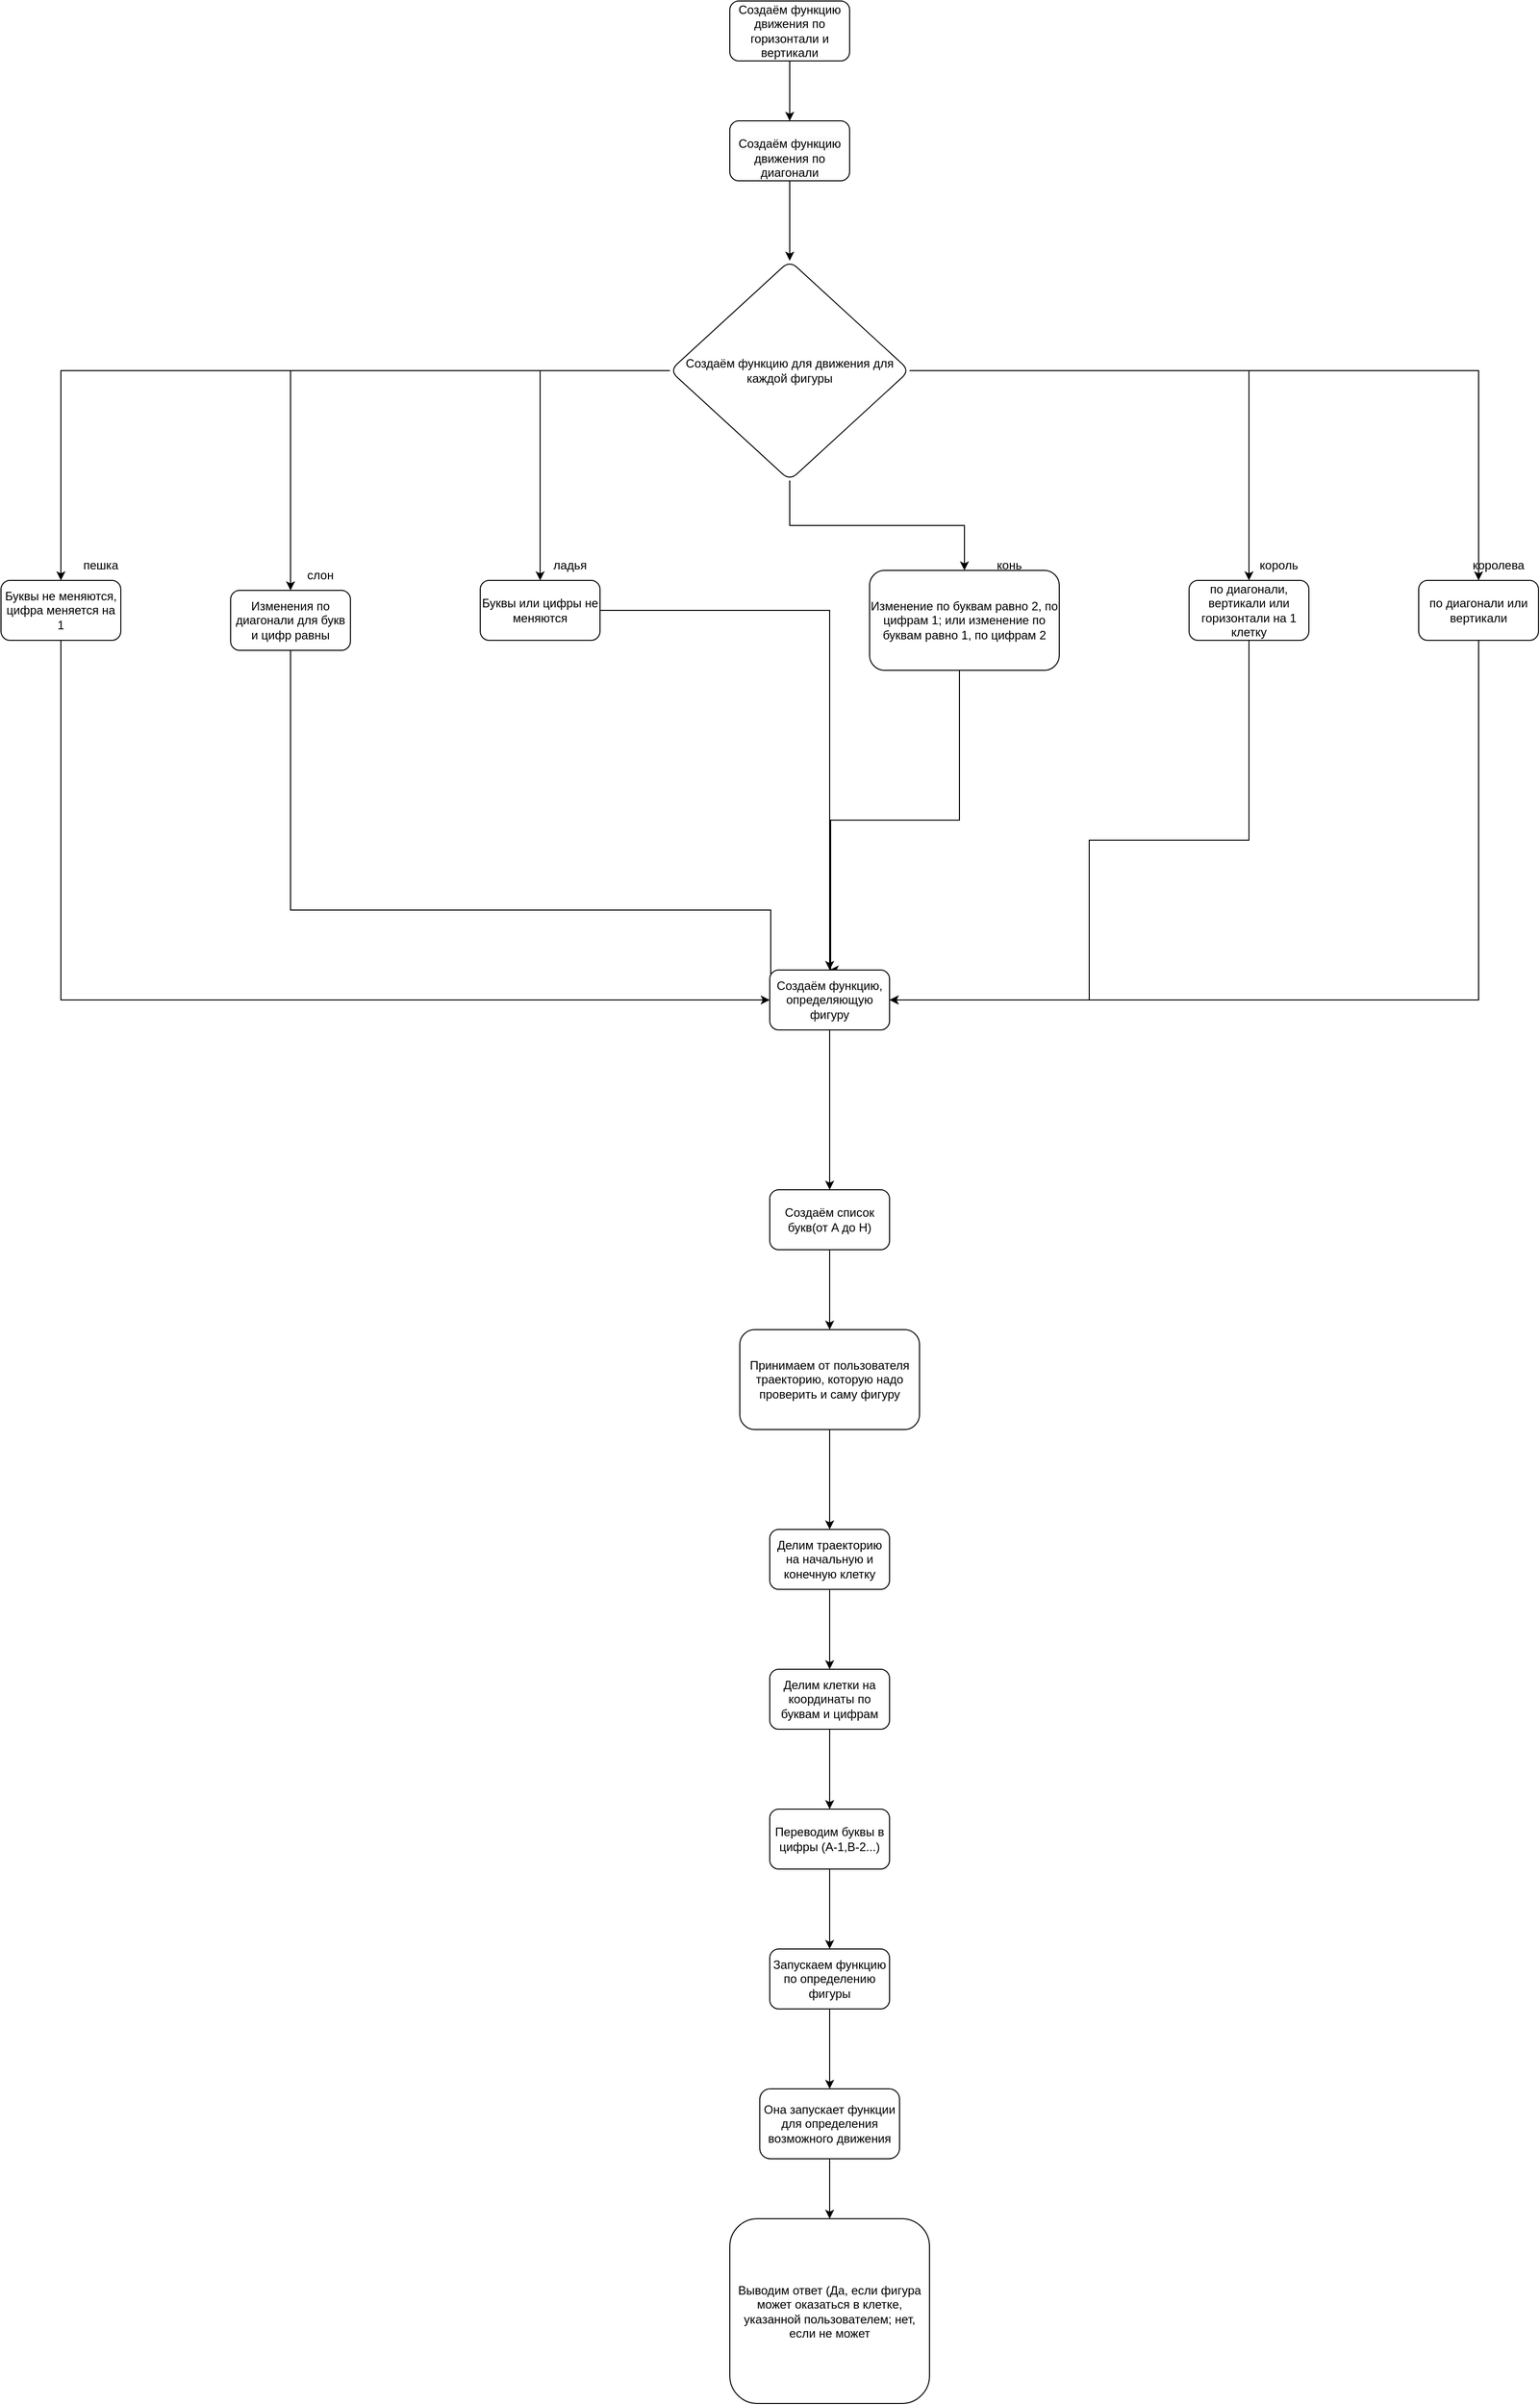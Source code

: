 <mxfile version="24.7.16">
  <diagram id="C5RBs43oDa-KdzZeNtuy" name="Page-1">
    <mxGraphModel dx="6184" dy="2080" grid="1" gridSize="10" guides="1" tooltips="1" connect="1" arrows="1" fold="1" page="1" pageScale="1" pageWidth="827" pageHeight="1169" math="0" shadow="0">
      <root>
        <mxCell id="WIyWlLk6GJQsqaUBKTNV-0" />
        <mxCell id="WIyWlLk6GJQsqaUBKTNV-1" parent="WIyWlLk6GJQsqaUBKTNV-0" />
        <mxCell id="yS-jFEkmzgCR18yHmHA6-1" style="edgeStyle=orthogonalEdgeStyle;rounded=0;orthogonalLoop=1;jettySize=auto;html=1;" edge="1" parent="WIyWlLk6GJQsqaUBKTNV-1" source="yS-jFEkmzgCR18yHmHA6-0">
          <mxGeometry relative="1" as="geometry">
            <mxPoint x="400" y="170" as="targetPoint" />
          </mxGeometry>
        </mxCell>
        <mxCell id="yS-jFEkmzgCR18yHmHA6-0" value="Создаём функцию движения по горизонтали и вертикали" style="rounded=1;whiteSpace=wrap;html=1;" vertex="1" parent="WIyWlLk6GJQsqaUBKTNV-1">
          <mxGeometry x="340" y="50" width="120" height="60" as="geometry" />
        </mxCell>
        <mxCell id="yS-jFEkmzgCR18yHmHA6-5" value="" style="edgeStyle=orthogonalEdgeStyle;rounded=0;orthogonalLoop=1;jettySize=auto;html=1;" edge="1" parent="WIyWlLk6GJQsqaUBKTNV-1" source="yS-jFEkmzgCR18yHmHA6-2" target="yS-jFEkmzgCR18yHmHA6-4">
          <mxGeometry relative="1" as="geometry" />
        </mxCell>
        <mxCell id="yS-jFEkmzgCR18yHmHA6-2" value="&lt;br&gt;&lt;span style=&quot;color: rgb(0, 0, 0); font-family: Helvetica; font-size: 12px; font-style: normal; font-variant-ligatures: normal; font-variant-caps: normal; font-weight: 400; letter-spacing: normal; orphans: 2; text-align: center; text-indent: 0px; text-transform: none; widows: 2; word-spacing: 0px; -webkit-text-stroke-width: 0px; white-space: normal; background-color: rgb(251, 251, 251); text-decoration-thickness: initial; text-decoration-style: initial; text-decoration-color: initial; display: inline !important; float: none;&quot;&gt;Создаём функцию движения по диагонали&lt;/span&gt;" style="rounded=1;whiteSpace=wrap;html=1;" vertex="1" parent="WIyWlLk6GJQsqaUBKTNV-1">
          <mxGeometry x="340" y="170" width="120" height="60" as="geometry" />
        </mxCell>
        <mxCell id="yS-jFEkmzgCR18yHmHA6-9" value="" style="edgeStyle=orthogonalEdgeStyle;rounded=0;orthogonalLoop=1;jettySize=auto;html=1;" edge="1" parent="WIyWlLk6GJQsqaUBKTNV-1" source="yS-jFEkmzgCR18yHmHA6-4" target="yS-jFEkmzgCR18yHmHA6-8">
          <mxGeometry relative="1" as="geometry" />
        </mxCell>
        <mxCell id="yS-jFEkmzgCR18yHmHA6-11" value="" style="edgeStyle=orthogonalEdgeStyle;rounded=0;orthogonalLoop=1;jettySize=auto;html=1;" edge="1" parent="WIyWlLk6GJQsqaUBKTNV-1" source="yS-jFEkmzgCR18yHmHA6-4" target="yS-jFEkmzgCR18yHmHA6-10">
          <mxGeometry relative="1" as="geometry" />
        </mxCell>
        <mxCell id="yS-jFEkmzgCR18yHmHA6-13" value="" style="edgeStyle=orthogonalEdgeStyle;rounded=0;orthogonalLoop=1;jettySize=auto;html=1;" edge="1" parent="WIyWlLk6GJQsqaUBKTNV-1" source="yS-jFEkmzgCR18yHmHA6-4" target="yS-jFEkmzgCR18yHmHA6-12">
          <mxGeometry relative="1" as="geometry" />
        </mxCell>
        <mxCell id="yS-jFEkmzgCR18yHmHA6-15" value="" style="edgeStyle=orthogonalEdgeStyle;rounded=0;orthogonalLoop=1;jettySize=auto;html=1;" edge="1" parent="WIyWlLk6GJQsqaUBKTNV-1" source="yS-jFEkmzgCR18yHmHA6-4" target="yS-jFEkmzgCR18yHmHA6-14">
          <mxGeometry relative="1" as="geometry" />
        </mxCell>
        <mxCell id="yS-jFEkmzgCR18yHmHA6-17" value="" style="edgeStyle=orthogonalEdgeStyle;rounded=0;orthogonalLoop=1;jettySize=auto;html=1;" edge="1" parent="WIyWlLk6GJQsqaUBKTNV-1" source="yS-jFEkmzgCR18yHmHA6-4" target="yS-jFEkmzgCR18yHmHA6-16">
          <mxGeometry relative="1" as="geometry" />
        </mxCell>
        <mxCell id="yS-jFEkmzgCR18yHmHA6-19" value="" style="edgeStyle=orthogonalEdgeStyle;rounded=0;orthogonalLoop=1;jettySize=auto;html=1;" edge="1" parent="WIyWlLk6GJQsqaUBKTNV-1" source="yS-jFEkmzgCR18yHmHA6-4" target="yS-jFEkmzgCR18yHmHA6-18">
          <mxGeometry relative="1" as="geometry" />
        </mxCell>
        <mxCell id="yS-jFEkmzgCR18yHmHA6-4" value="Создаём функцию для движения для каждой фигуры" style="whiteSpace=wrap;html=1;rounded=1;shape=rhombus;perimeter=rhombusPerimeter;" vertex="1" parent="WIyWlLk6GJQsqaUBKTNV-1">
          <mxGeometry x="280" y="310" width="240" height="220" as="geometry" />
        </mxCell>
        <mxCell id="yS-jFEkmzgCR18yHmHA6-31" style="edgeStyle=orthogonalEdgeStyle;rounded=0;orthogonalLoop=1;jettySize=auto;html=1;entryX=1;entryY=0.5;entryDx=0;entryDy=0;" edge="1" parent="WIyWlLk6GJQsqaUBKTNV-1" source="yS-jFEkmzgCR18yHmHA6-8" target="yS-jFEkmzgCR18yHmHA6-26">
          <mxGeometry relative="1" as="geometry">
            <Array as="points">
              <mxPoint x="860" y="890" />
              <mxPoint x="700" y="890" />
              <mxPoint x="700" y="1050" />
            </Array>
          </mxGeometry>
        </mxCell>
        <mxCell id="yS-jFEkmzgCR18yHmHA6-8" value="по диагонали, вертикали или горизонтали на 1 клетку" style="whiteSpace=wrap;html=1;rounded=1;" vertex="1" parent="WIyWlLk6GJQsqaUBKTNV-1">
          <mxGeometry x="800" y="630" width="120" height="60" as="geometry" />
        </mxCell>
        <mxCell id="yS-jFEkmzgCR18yHmHA6-30" style="edgeStyle=orthogonalEdgeStyle;rounded=0;orthogonalLoop=1;jettySize=auto;html=1;" edge="1" parent="WIyWlLk6GJQsqaUBKTNV-1" source="yS-jFEkmzgCR18yHmHA6-10">
          <mxGeometry relative="1" as="geometry">
            <mxPoint x="440" y="1020" as="targetPoint" />
            <Array as="points">
              <mxPoint x="570" y="870" />
              <mxPoint x="441" y="870" />
            </Array>
          </mxGeometry>
        </mxCell>
        <mxCell id="yS-jFEkmzgCR18yHmHA6-10" value="Изменение по буквам равно 2, по цифрам 1; или изменение по буквам равно 1, по цифрам 2" style="whiteSpace=wrap;html=1;rounded=1;" vertex="1" parent="WIyWlLk6GJQsqaUBKTNV-1">
          <mxGeometry x="480" y="620" width="190" height="100" as="geometry" />
        </mxCell>
        <mxCell id="yS-jFEkmzgCR18yHmHA6-29" style="edgeStyle=orthogonalEdgeStyle;rounded=0;orthogonalLoop=1;jettySize=auto;html=1;entryX=0.5;entryY=0;entryDx=0;entryDy=0;" edge="1" parent="WIyWlLk6GJQsqaUBKTNV-1" source="yS-jFEkmzgCR18yHmHA6-12" target="yS-jFEkmzgCR18yHmHA6-26">
          <mxGeometry relative="1" as="geometry">
            <Array as="points">
              <mxPoint x="440" y="660" />
            </Array>
          </mxGeometry>
        </mxCell>
        <mxCell id="yS-jFEkmzgCR18yHmHA6-12" value="Буквы или цифры не меняются" style="whiteSpace=wrap;html=1;rounded=1;" vertex="1" parent="WIyWlLk6GJQsqaUBKTNV-1">
          <mxGeometry x="90" y="630" width="120" height="60" as="geometry" />
        </mxCell>
        <mxCell id="yS-jFEkmzgCR18yHmHA6-27" value="" style="edgeStyle=orthogonalEdgeStyle;rounded=0;orthogonalLoop=1;jettySize=auto;html=1;" edge="1" parent="WIyWlLk6GJQsqaUBKTNV-1" source="yS-jFEkmzgCR18yHmHA6-14" target="yS-jFEkmzgCR18yHmHA6-26">
          <mxGeometry relative="1" as="geometry">
            <Array as="points">
              <mxPoint x="-330" y="1050" />
            </Array>
          </mxGeometry>
        </mxCell>
        <mxCell id="yS-jFEkmzgCR18yHmHA6-14" value="Буквы не меняются, цифра меняется на 1" style="whiteSpace=wrap;html=1;rounded=1;" vertex="1" parent="WIyWlLk6GJQsqaUBKTNV-1">
          <mxGeometry x="-390" y="630" width="120" height="60" as="geometry" />
        </mxCell>
        <mxCell id="yS-jFEkmzgCR18yHmHA6-32" style="edgeStyle=orthogonalEdgeStyle;rounded=0;orthogonalLoop=1;jettySize=auto;html=1;" edge="1" parent="WIyWlLk6GJQsqaUBKTNV-1" source="yS-jFEkmzgCR18yHmHA6-16">
          <mxGeometry relative="1" as="geometry">
            <mxPoint x="500" y="1050" as="targetPoint" />
            <Array as="points">
              <mxPoint x="1090" y="1050" />
            </Array>
          </mxGeometry>
        </mxCell>
        <mxCell id="yS-jFEkmzgCR18yHmHA6-16" value="по диагонали или вертикали" style="whiteSpace=wrap;html=1;rounded=1;" vertex="1" parent="WIyWlLk6GJQsqaUBKTNV-1">
          <mxGeometry x="1030" y="630" width="120" height="60" as="geometry" />
        </mxCell>
        <mxCell id="yS-jFEkmzgCR18yHmHA6-28" style="edgeStyle=orthogonalEdgeStyle;rounded=0;orthogonalLoop=1;jettySize=auto;html=1;" edge="1" parent="WIyWlLk6GJQsqaUBKTNV-1" source="yS-jFEkmzgCR18yHmHA6-18">
          <mxGeometry relative="1" as="geometry">
            <mxPoint x="380" y="1050" as="targetPoint" />
            <Array as="points">
              <mxPoint x="-100" y="960" />
              <mxPoint x="381" y="960" />
            </Array>
          </mxGeometry>
        </mxCell>
        <mxCell id="yS-jFEkmzgCR18yHmHA6-18" value="Изменения по диагонали для букв и цифр равны" style="whiteSpace=wrap;html=1;rounded=1;" vertex="1" parent="WIyWlLk6GJQsqaUBKTNV-1">
          <mxGeometry x="-160" y="640" width="120" height="60" as="geometry" />
        </mxCell>
        <mxCell id="yS-jFEkmzgCR18yHmHA6-20" value="пешка" style="text;html=1;align=center;verticalAlign=middle;whiteSpace=wrap;rounded=0;" vertex="1" parent="WIyWlLk6GJQsqaUBKTNV-1">
          <mxGeometry x="-320" y="600" width="60" height="30" as="geometry" />
        </mxCell>
        <mxCell id="yS-jFEkmzgCR18yHmHA6-21" value="слон" style="text;html=1;align=center;verticalAlign=middle;whiteSpace=wrap;rounded=0;" vertex="1" parent="WIyWlLk6GJQsqaUBKTNV-1">
          <mxGeometry x="-100" y="610" width="60" height="30" as="geometry" />
        </mxCell>
        <mxCell id="yS-jFEkmzgCR18yHmHA6-22" value="конь" style="text;html=1;align=center;verticalAlign=middle;whiteSpace=wrap;rounded=0;" vertex="1" parent="WIyWlLk6GJQsqaUBKTNV-1">
          <mxGeometry x="590" y="600" width="60" height="30" as="geometry" />
        </mxCell>
        <mxCell id="yS-jFEkmzgCR18yHmHA6-23" value="ладья" style="text;html=1;align=center;verticalAlign=middle;whiteSpace=wrap;rounded=0;" vertex="1" parent="WIyWlLk6GJQsqaUBKTNV-1">
          <mxGeometry x="150" y="600" width="60" height="30" as="geometry" />
        </mxCell>
        <mxCell id="yS-jFEkmzgCR18yHmHA6-24" value="король" style="text;html=1;align=center;verticalAlign=middle;whiteSpace=wrap;rounded=0;" vertex="1" parent="WIyWlLk6GJQsqaUBKTNV-1">
          <mxGeometry x="860" y="600" width="60" height="30" as="geometry" />
        </mxCell>
        <mxCell id="yS-jFEkmzgCR18yHmHA6-25" value="королева" style="text;html=1;align=center;verticalAlign=middle;whiteSpace=wrap;rounded=0;" vertex="1" parent="WIyWlLk6GJQsqaUBKTNV-1">
          <mxGeometry x="1080" y="600" width="60" height="30" as="geometry" />
        </mxCell>
        <mxCell id="yS-jFEkmzgCR18yHmHA6-35" value="" style="edgeStyle=orthogonalEdgeStyle;rounded=0;orthogonalLoop=1;jettySize=auto;html=1;" edge="1" parent="WIyWlLk6GJQsqaUBKTNV-1" source="yS-jFEkmzgCR18yHmHA6-26" target="yS-jFEkmzgCR18yHmHA6-34">
          <mxGeometry relative="1" as="geometry" />
        </mxCell>
        <mxCell id="yS-jFEkmzgCR18yHmHA6-26" value="Создаём функцию, определяющую фигуру" style="whiteSpace=wrap;html=1;rounded=1;" vertex="1" parent="WIyWlLk6GJQsqaUBKTNV-1">
          <mxGeometry x="380" y="1020" width="120" height="60" as="geometry" />
        </mxCell>
        <mxCell id="yS-jFEkmzgCR18yHmHA6-37" value="" style="edgeStyle=orthogonalEdgeStyle;rounded=0;orthogonalLoop=1;jettySize=auto;html=1;" edge="1" parent="WIyWlLk6GJQsqaUBKTNV-1" source="yS-jFEkmzgCR18yHmHA6-34" target="yS-jFEkmzgCR18yHmHA6-36">
          <mxGeometry relative="1" as="geometry" />
        </mxCell>
        <mxCell id="yS-jFEkmzgCR18yHmHA6-34" value="Создаём список букв(от A до H)" style="whiteSpace=wrap;html=1;rounded=1;" vertex="1" parent="WIyWlLk6GJQsqaUBKTNV-1">
          <mxGeometry x="380" y="1240" width="120" height="60" as="geometry" />
        </mxCell>
        <mxCell id="yS-jFEkmzgCR18yHmHA6-39" value="" style="edgeStyle=orthogonalEdgeStyle;rounded=0;orthogonalLoop=1;jettySize=auto;html=1;" edge="1" parent="WIyWlLk6GJQsqaUBKTNV-1" source="yS-jFEkmzgCR18yHmHA6-36" target="yS-jFEkmzgCR18yHmHA6-38">
          <mxGeometry relative="1" as="geometry" />
        </mxCell>
        <mxCell id="yS-jFEkmzgCR18yHmHA6-36" value="Принимаем от пользователя траекторию, которую надо проверить и саму фигуру" style="whiteSpace=wrap;html=1;rounded=1;" vertex="1" parent="WIyWlLk6GJQsqaUBKTNV-1">
          <mxGeometry x="350" y="1380" width="180" height="100" as="geometry" />
        </mxCell>
        <mxCell id="yS-jFEkmzgCR18yHmHA6-41" value="" style="edgeStyle=orthogonalEdgeStyle;rounded=0;orthogonalLoop=1;jettySize=auto;html=1;" edge="1" parent="WIyWlLk6GJQsqaUBKTNV-1" source="yS-jFEkmzgCR18yHmHA6-38" target="yS-jFEkmzgCR18yHmHA6-40">
          <mxGeometry relative="1" as="geometry" />
        </mxCell>
        <mxCell id="yS-jFEkmzgCR18yHmHA6-38" value="Делим траекторию на начальную и конечную клетку" style="whiteSpace=wrap;html=1;rounded=1;" vertex="1" parent="WIyWlLk6GJQsqaUBKTNV-1">
          <mxGeometry x="380" y="1580" width="120" height="60" as="geometry" />
        </mxCell>
        <mxCell id="yS-jFEkmzgCR18yHmHA6-43" value="" style="edgeStyle=orthogonalEdgeStyle;rounded=0;orthogonalLoop=1;jettySize=auto;html=1;" edge="1" parent="WIyWlLk6GJQsqaUBKTNV-1" source="yS-jFEkmzgCR18yHmHA6-40" target="yS-jFEkmzgCR18yHmHA6-42">
          <mxGeometry relative="1" as="geometry" />
        </mxCell>
        <mxCell id="yS-jFEkmzgCR18yHmHA6-40" value="Делим клетки на координаты по буквам и цифрам" style="whiteSpace=wrap;html=1;rounded=1;" vertex="1" parent="WIyWlLk6GJQsqaUBKTNV-1">
          <mxGeometry x="380" y="1720" width="120" height="60" as="geometry" />
        </mxCell>
        <mxCell id="yS-jFEkmzgCR18yHmHA6-45" value="" style="edgeStyle=orthogonalEdgeStyle;rounded=0;orthogonalLoop=1;jettySize=auto;html=1;" edge="1" parent="WIyWlLk6GJQsqaUBKTNV-1" source="yS-jFEkmzgCR18yHmHA6-42" target="yS-jFEkmzgCR18yHmHA6-44">
          <mxGeometry relative="1" as="geometry" />
        </mxCell>
        <mxCell id="yS-jFEkmzgCR18yHmHA6-42" value="Переводим буквы в цифры (A-1,B-2...)" style="whiteSpace=wrap;html=1;rounded=1;" vertex="1" parent="WIyWlLk6GJQsqaUBKTNV-1">
          <mxGeometry x="380" y="1860" width="120" height="60" as="geometry" />
        </mxCell>
        <mxCell id="yS-jFEkmzgCR18yHmHA6-47" value="" style="edgeStyle=orthogonalEdgeStyle;rounded=0;orthogonalLoop=1;jettySize=auto;html=1;" edge="1" parent="WIyWlLk6GJQsqaUBKTNV-1" source="yS-jFEkmzgCR18yHmHA6-44" target="yS-jFEkmzgCR18yHmHA6-46">
          <mxGeometry relative="1" as="geometry" />
        </mxCell>
        <mxCell id="yS-jFEkmzgCR18yHmHA6-44" value="Запускаем функцию по определению фигуры" style="whiteSpace=wrap;html=1;rounded=1;" vertex="1" parent="WIyWlLk6GJQsqaUBKTNV-1">
          <mxGeometry x="380" y="2000" width="120" height="60" as="geometry" />
        </mxCell>
        <mxCell id="yS-jFEkmzgCR18yHmHA6-49" value="" style="edgeStyle=orthogonalEdgeStyle;rounded=0;orthogonalLoop=1;jettySize=auto;html=1;" edge="1" parent="WIyWlLk6GJQsqaUBKTNV-1" source="yS-jFEkmzgCR18yHmHA6-46" target="yS-jFEkmzgCR18yHmHA6-48">
          <mxGeometry relative="1" as="geometry" />
        </mxCell>
        <mxCell id="yS-jFEkmzgCR18yHmHA6-46" value="Она запускает функции для определения возможного движения" style="whiteSpace=wrap;html=1;rounded=1;" vertex="1" parent="WIyWlLk6GJQsqaUBKTNV-1">
          <mxGeometry x="370" y="2140" width="140" height="70" as="geometry" />
        </mxCell>
        <mxCell id="yS-jFEkmzgCR18yHmHA6-48" value="Выводим ответ (Да, если фигура может оказаться в клетке, указанной пользователем; нет, если не может" style="whiteSpace=wrap;html=1;rounded=1;" vertex="1" parent="WIyWlLk6GJQsqaUBKTNV-1">
          <mxGeometry x="340" y="2270" width="200" height="185" as="geometry" />
        </mxCell>
      </root>
    </mxGraphModel>
  </diagram>
</mxfile>
